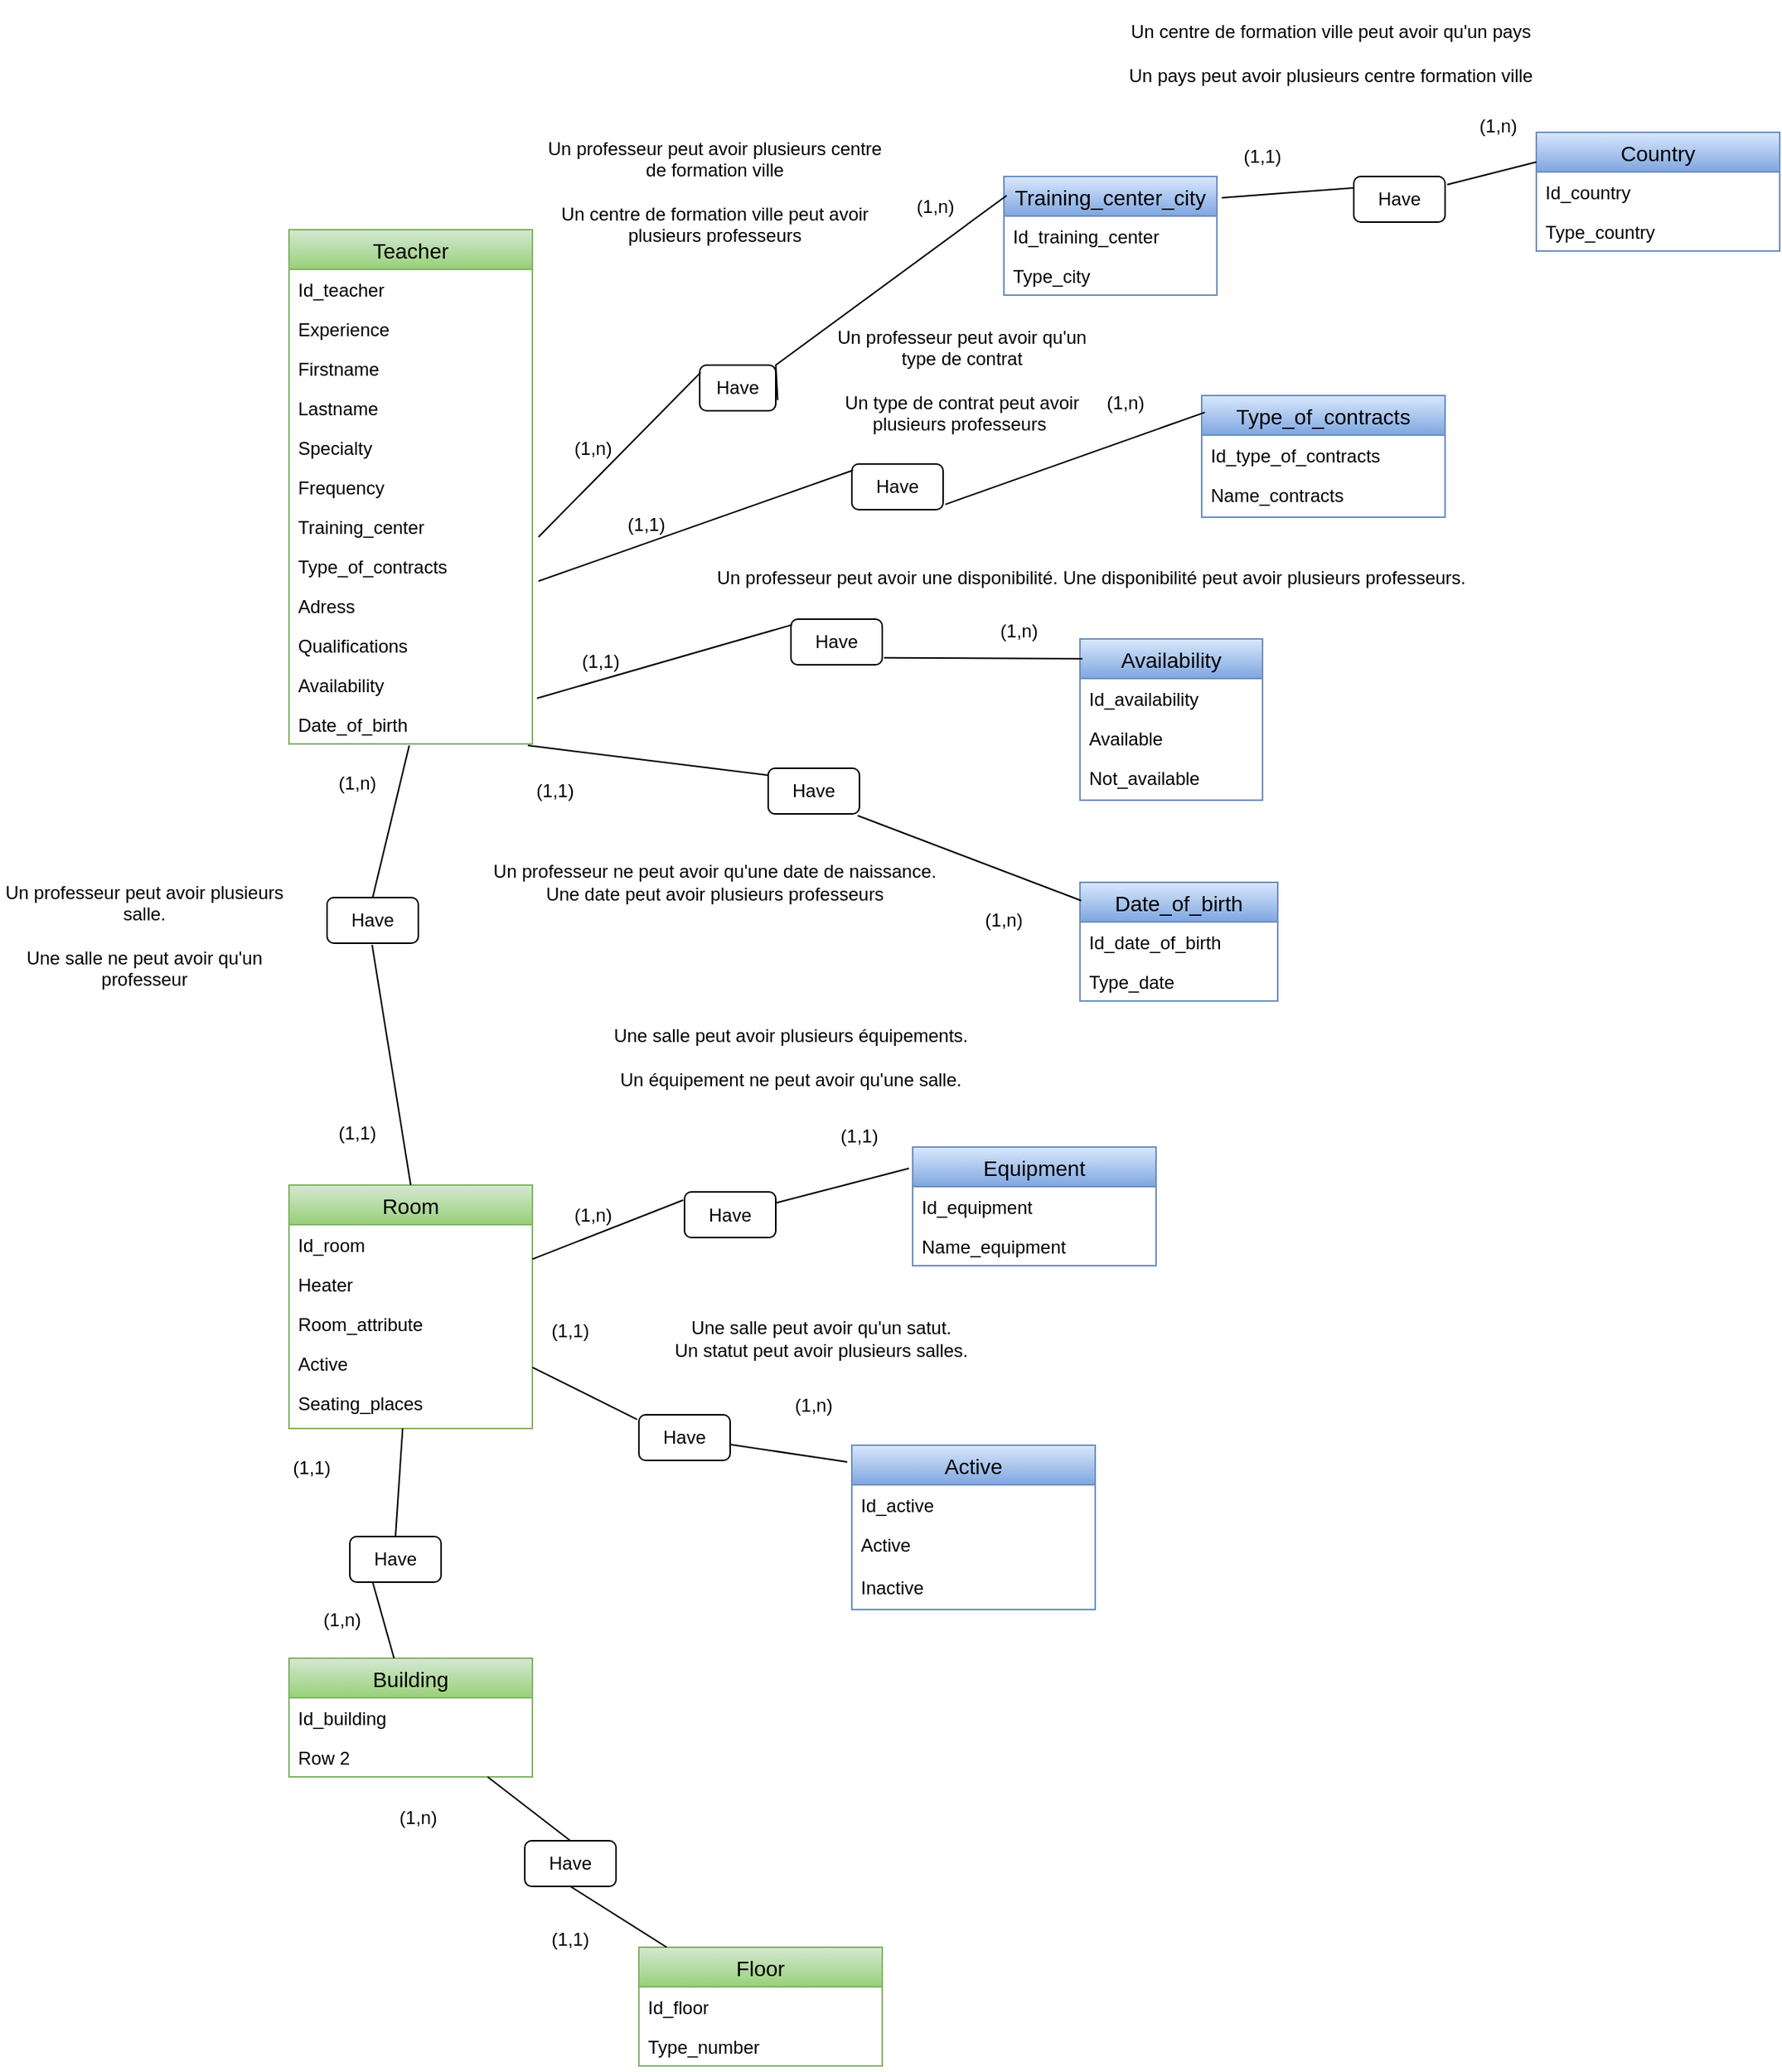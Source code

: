 <mxfile version="12.5.1" type="github">
  <diagram id="C5RBs43oDa-KdzZeNtuy" name="Page-1">
    <mxGraphModel dx="2249" dy="1963" grid="1" gridSize="10" guides="1" tooltips="1" connect="1" arrows="1" fold="1" page="1" pageScale="1" pageWidth="827" pageHeight="1169" math="0" shadow="0">
      <root>
        <mxCell id="WIyWlLk6GJQsqaUBKTNV-0"/>
        <mxCell id="WIyWlLk6GJQsqaUBKTNV-1" parent="WIyWlLk6GJQsqaUBKTNV-0"/>
        <mxCell id="NjxsecSV0ff3mmEBP5zi-165" value="Equipment" style="swimlane;fontStyle=0;childLayout=stackLayout;horizontal=1;startSize=26;fillColor=#dae8fc;horizontalStack=0;resizeParent=1;resizeParentMax=0;resizeLast=0;collapsible=1;marginBottom=0;swimlaneFillColor=#ffffff;align=center;fontSize=14;strokeColor=#6c8ebf;gradientColor=#7ea6e0;" parent="WIyWlLk6GJQsqaUBKTNV-1" vertex="1">
          <mxGeometry x="210" y="574" width="160" height="78" as="geometry"/>
        </mxCell>
        <mxCell id="NjxsecSV0ff3mmEBP5zi-166" value="Id_equipment" style="text;strokeColor=none;fillColor=none;spacingLeft=4;spacingRight=4;overflow=hidden;rotatable=0;points=[[0,0.5],[1,0.5]];portConstraint=eastwest;fontSize=12;" parent="NjxsecSV0ff3mmEBP5zi-165" vertex="1">
          <mxGeometry y="26" width="160" height="26" as="geometry"/>
        </mxCell>
        <mxCell id="NjxsecSV0ff3mmEBP5zi-167" value="Name_equipment" style="text;strokeColor=none;fillColor=none;spacingLeft=4;spacingRight=4;overflow=hidden;rotatable=0;points=[[0,0.5],[1,0.5]];portConstraint=eastwest;fontSize=12;" parent="NjxsecSV0ff3mmEBP5zi-165" vertex="1">
          <mxGeometry y="52" width="160" height="26" as="geometry"/>
        </mxCell>
        <mxCell id="NjxsecSV0ff3mmEBP5zi-254" value="Type_of_contracts" style="swimlane;fontStyle=0;childLayout=stackLayout;horizontal=1;startSize=26;fillColor=#dae8fc;horizontalStack=0;resizeParent=1;resizeParentMax=0;resizeLast=0;collapsible=1;marginBottom=0;swimlaneFillColor=#ffffff;align=center;fontSize=14;strokeColor=#6c8ebf;gradientColor=#7ea6e0;" parent="WIyWlLk6GJQsqaUBKTNV-1" vertex="1">
          <mxGeometry x="400" y="80" width="160" height="80" as="geometry"/>
        </mxCell>
        <mxCell id="NjxsecSV0ff3mmEBP5zi-255" value="Id_type_of_contracts" style="text;strokeColor=none;fillColor=none;spacingLeft=4;spacingRight=4;overflow=hidden;rotatable=0;points=[[0,0.5],[1,0.5]];portConstraint=eastwest;fontSize=12;" parent="NjxsecSV0ff3mmEBP5zi-254" vertex="1">
          <mxGeometry y="26" width="160" height="26" as="geometry"/>
        </mxCell>
        <mxCell id="NjxsecSV0ff3mmEBP5zi-256" value="Name_contracts" style="text;strokeColor=none;fillColor=none;spacingLeft=4;spacingRight=4;overflow=hidden;rotatable=0;points=[[0,0.5],[1,0.5]];portConstraint=eastwest;fontSize=12;" parent="NjxsecSV0ff3mmEBP5zi-254" vertex="1">
          <mxGeometry y="52" width="160" height="28" as="geometry"/>
        </mxCell>
        <mxCell id="NjxsecSV0ff3mmEBP5zi-258" value="Teacher" style="swimlane;fontStyle=0;childLayout=stackLayout;horizontal=1;startSize=26;fillColor=#d5e8d4;horizontalStack=0;resizeParent=1;resizeParentMax=0;resizeLast=0;collapsible=1;marginBottom=0;swimlaneFillColor=#ffffff;align=center;fontSize=14;gradientColor=#97d077;strokeColor=#82b366;" parent="WIyWlLk6GJQsqaUBKTNV-1" vertex="1">
          <mxGeometry x="-200" y="-29" width="160" height="338" as="geometry"/>
        </mxCell>
        <mxCell id="NjxsecSV0ff3mmEBP5zi-259" value="Id_teacher" style="text;strokeColor=none;fillColor=none;spacingLeft=4;spacingRight=4;overflow=hidden;rotatable=0;points=[[0,0.5],[1,0.5]];portConstraint=eastwest;fontSize=12;" parent="NjxsecSV0ff3mmEBP5zi-258" vertex="1">
          <mxGeometry y="26" width="160" height="26" as="geometry"/>
        </mxCell>
        <mxCell id="NjxsecSV0ff3mmEBP5zi-260" value="Experience" style="text;strokeColor=none;fillColor=none;spacingLeft=4;spacingRight=4;overflow=hidden;rotatable=0;points=[[0,0.5],[1,0.5]];portConstraint=eastwest;fontSize=12;" parent="NjxsecSV0ff3mmEBP5zi-258" vertex="1">
          <mxGeometry y="52" width="160" height="26" as="geometry"/>
        </mxCell>
        <mxCell id="NjxsecSV0ff3mmEBP5zi-261" value="Firstname" style="text;strokeColor=none;fillColor=none;spacingLeft=4;spacingRight=4;overflow=hidden;rotatable=0;points=[[0,0.5],[1,0.5]];portConstraint=eastwest;fontSize=12;" parent="NjxsecSV0ff3mmEBP5zi-258" vertex="1">
          <mxGeometry y="78" width="160" height="26" as="geometry"/>
        </mxCell>
        <mxCell id="NjxsecSV0ff3mmEBP5zi-262" value="Lastname" style="text;strokeColor=none;fillColor=none;spacingLeft=4;spacingRight=4;overflow=hidden;rotatable=0;points=[[0,0.5],[1,0.5]];portConstraint=eastwest;fontSize=12;" parent="NjxsecSV0ff3mmEBP5zi-258" vertex="1">
          <mxGeometry y="104" width="160" height="26" as="geometry"/>
        </mxCell>
        <mxCell id="NjxsecSV0ff3mmEBP5zi-263" value="Specialty" style="text;strokeColor=none;fillColor=none;spacingLeft=4;spacingRight=4;overflow=hidden;rotatable=0;points=[[0,0.5],[1,0.5]];portConstraint=eastwest;fontSize=12;" parent="NjxsecSV0ff3mmEBP5zi-258" vertex="1">
          <mxGeometry y="130" width="160" height="26" as="geometry"/>
        </mxCell>
        <mxCell id="NjxsecSV0ff3mmEBP5zi-264" value="Frequency" style="text;strokeColor=none;fillColor=none;spacingLeft=4;spacingRight=4;overflow=hidden;rotatable=0;points=[[0,0.5],[1,0.5]];portConstraint=eastwest;fontSize=12;" parent="NjxsecSV0ff3mmEBP5zi-258" vertex="1">
          <mxGeometry y="156" width="160" height="26" as="geometry"/>
        </mxCell>
        <mxCell id="NjxsecSV0ff3mmEBP5zi-269" value="Training_center" style="text;strokeColor=none;fillColor=none;spacingLeft=4;spacingRight=4;overflow=hidden;rotatable=0;points=[[0,0.5],[1,0.5]];portConstraint=eastwest;fontSize=12;" parent="NjxsecSV0ff3mmEBP5zi-258" vertex="1">
          <mxGeometry y="182" width="160" height="26" as="geometry"/>
        </mxCell>
        <mxCell id="NjxsecSV0ff3mmEBP5zi-265" value="Type_of_contracts" style="text;strokeColor=none;fillColor=none;spacingLeft=4;spacingRight=4;overflow=hidden;rotatable=0;points=[[0,0.5],[1,0.5]];portConstraint=eastwest;fontSize=12;" parent="NjxsecSV0ff3mmEBP5zi-258" vertex="1">
          <mxGeometry y="208" width="160" height="26" as="geometry"/>
        </mxCell>
        <mxCell id="NjxsecSV0ff3mmEBP5zi-270" value="Adress" style="text;strokeColor=none;fillColor=none;spacingLeft=4;spacingRight=4;overflow=hidden;rotatable=0;points=[[0,0.5],[1,0.5]];portConstraint=eastwest;fontSize=12;" parent="NjxsecSV0ff3mmEBP5zi-258" vertex="1">
          <mxGeometry y="234" width="160" height="26" as="geometry"/>
        </mxCell>
        <mxCell id="NjxsecSV0ff3mmEBP5zi-282" value="Qualifications" style="text;strokeColor=none;fillColor=none;spacingLeft=4;spacingRight=4;overflow=hidden;rotatable=0;points=[[0,0.5],[1,0.5]];portConstraint=eastwest;fontSize=12;" parent="NjxsecSV0ff3mmEBP5zi-258" vertex="1">
          <mxGeometry y="260" width="160" height="26" as="geometry"/>
        </mxCell>
        <mxCell id="NjxsecSV0ff3mmEBP5zi-266" value="Availability" style="text;strokeColor=none;fillColor=none;spacingLeft=4;spacingRight=4;overflow=hidden;rotatable=0;points=[[0,0.5],[1,0.5]];portConstraint=eastwest;fontSize=12;" parent="NjxsecSV0ff3mmEBP5zi-258" vertex="1">
          <mxGeometry y="286" width="160" height="26" as="geometry"/>
        </mxCell>
        <mxCell id="NjxsecSV0ff3mmEBP5zi-268" value="Date_of_birth" style="text;strokeColor=none;fillColor=none;spacingLeft=4;spacingRight=4;overflow=hidden;rotatable=0;points=[[0,0.5],[1,0.5]];portConstraint=eastwest;fontSize=12;" parent="NjxsecSV0ff3mmEBP5zi-258" vertex="1">
          <mxGeometry y="312" width="160" height="26" as="geometry"/>
        </mxCell>
        <mxCell id="NjxsecSV0ff3mmEBP5zi-272" value="Room" style="swimlane;fontStyle=0;childLayout=stackLayout;horizontal=1;startSize=26;fillColor=#d5e8d4;horizontalStack=0;resizeParent=1;resizeParentMax=0;resizeLast=0;collapsible=1;marginBottom=0;swimlaneFillColor=#ffffff;align=center;fontSize=14;gradientColor=#97d077;strokeColor=#82b366;" parent="WIyWlLk6GJQsqaUBKTNV-1" vertex="1">
          <mxGeometry x="-200" y="599" width="160" height="160" as="geometry"/>
        </mxCell>
        <mxCell id="NjxsecSV0ff3mmEBP5zi-273" value="Id_room" style="text;strokeColor=none;fillColor=none;spacingLeft=4;spacingRight=4;overflow=hidden;rotatable=0;points=[[0,0.5],[1,0.5]];portConstraint=eastwest;fontSize=12;" parent="NjxsecSV0ff3mmEBP5zi-272" vertex="1">
          <mxGeometry y="26" width="160" height="26" as="geometry"/>
        </mxCell>
        <mxCell id="NjxsecSV0ff3mmEBP5zi-274" value="Heater" style="text;strokeColor=none;fillColor=none;spacingLeft=4;spacingRight=4;overflow=hidden;rotatable=0;points=[[0,0.5],[1,0.5]];portConstraint=eastwest;fontSize=12;" parent="NjxsecSV0ff3mmEBP5zi-272" vertex="1">
          <mxGeometry y="52" width="160" height="26" as="geometry"/>
        </mxCell>
        <mxCell id="NjxsecSV0ff3mmEBP5zi-275" value="Room_attribute" style="text;strokeColor=none;fillColor=none;spacingLeft=4;spacingRight=4;overflow=hidden;rotatable=0;points=[[0,0.5],[1,0.5]];portConstraint=eastwest;fontSize=12;" parent="NjxsecSV0ff3mmEBP5zi-272" vertex="1">
          <mxGeometry y="78" width="160" height="26" as="geometry"/>
        </mxCell>
        <mxCell id="NjxsecSV0ff3mmEBP5zi-276" value="Active" style="text;strokeColor=none;fillColor=none;spacingLeft=4;spacingRight=4;overflow=hidden;rotatable=0;points=[[0,0.5],[1,0.5]];portConstraint=eastwest;fontSize=12;" parent="NjxsecSV0ff3mmEBP5zi-272" vertex="1">
          <mxGeometry y="104" width="160" height="26" as="geometry"/>
        </mxCell>
        <mxCell id="NjxsecSV0ff3mmEBP5zi-277" value="Seating_places" style="text;strokeColor=none;fillColor=none;spacingLeft=4;spacingRight=4;overflow=hidden;rotatable=0;points=[[0,0.5],[1,0.5]];portConstraint=eastwest;fontSize=12;" parent="NjxsecSV0ff3mmEBP5zi-272" vertex="1">
          <mxGeometry y="130" width="160" height="30" as="geometry"/>
        </mxCell>
        <mxCell id="NjxsecSV0ff3mmEBP5zi-284" value="Availability" style="swimlane;fontStyle=0;childLayout=stackLayout;horizontal=1;startSize=26;fillColor=#dae8fc;horizontalStack=0;resizeParent=1;resizeParentMax=0;resizeLast=0;collapsible=1;marginBottom=0;swimlaneFillColor=#ffffff;align=center;fontSize=14;strokeColor=#6c8ebf;gradientColor=#7ea6e0;" parent="WIyWlLk6GJQsqaUBKTNV-1" vertex="1">
          <mxGeometry x="320" y="240" width="120" height="106" as="geometry"/>
        </mxCell>
        <mxCell id="NjxsecSV0ff3mmEBP5zi-285" value="Id_availability" style="text;strokeColor=none;fillColor=none;spacingLeft=4;spacingRight=4;overflow=hidden;rotatable=0;points=[[0,0.5],[1,0.5]];portConstraint=eastwest;fontSize=12;" parent="NjxsecSV0ff3mmEBP5zi-284" vertex="1">
          <mxGeometry y="26" width="120" height="26" as="geometry"/>
        </mxCell>
        <mxCell id="NjxsecSV0ff3mmEBP5zi-288" value="Available&#xa;" style="text;strokeColor=none;fillColor=none;spacingLeft=4;spacingRight=4;overflow=hidden;rotatable=0;points=[[0,0.5],[1,0.5]];portConstraint=eastwest;fontSize=12;" parent="NjxsecSV0ff3mmEBP5zi-284" vertex="1">
          <mxGeometry y="52" width="120" height="26" as="geometry"/>
        </mxCell>
        <mxCell id="NjxsecSV0ff3mmEBP5zi-286" value="Not_available" style="text;strokeColor=none;fillColor=none;spacingLeft=4;spacingRight=4;overflow=hidden;rotatable=0;points=[[0,0.5],[1,0.5]];portConstraint=eastwest;fontSize=12;" parent="NjxsecSV0ff3mmEBP5zi-284" vertex="1">
          <mxGeometry y="78" width="120" height="28" as="geometry"/>
        </mxCell>
        <mxCell id="NjxsecSV0ff3mmEBP5zi-289" value="Training_center_city" style="swimlane;fontStyle=0;childLayout=stackLayout;horizontal=1;startSize=26;fillColor=#dae8fc;horizontalStack=0;resizeParent=1;resizeParentMax=0;resizeLast=0;collapsible=1;marginBottom=0;swimlaneFillColor=#ffffff;align=center;fontSize=14;strokeColor=#6c8ebf;gradientColor=#7ea6e0;" parent="WIyWlLk6GJQsqaUBKTNV-1" vertex="1">
          <mxGeometry x="270" y="-64" width="140" height="78" as="geometry">
            <mxRectangle x="270" y="-64" width="160" height="26" as="alternateBounds"/>
          </mxGeometry>
        </mxCell>
        <mxCell id="NjxsecSV0ff3mmEBP5zi-290" value="Id_training_center" style="text;strokeColor=none;fillColor=none;spacingLeft=4;spacingRight=4;overflow=hidden;rotatable=0;points=[[0,0.5],[1,0.5]];portConstraint=eastwest;fontSize=12;" parent="NjxsecSV0ff3mmEBP5zi-289" vertex="1">
          <mxGeometry y="26" width="140" height="26" as="geometry"/>
        </mxCell>
        <mxCell id="NjxsecSV0ff3mmEBP5zi-291" value="Type_city" style="text;strokeColor=none;fillColor=none;spacingLeft=4;spacingRight=4;overflow=hidden;rotatable=0;points=[[0,0.5],[1,0.5]];portConstraint=eastwest;fontSize=12;" parent="NjxsecSV0ff3mmEBP5zi-289" vertex="1">
          <mxGeometry y="52" width="140" height="26" as="geometry"/>
        </mxCell>
        <mxCell id="NjxsecSV0ff3mmEBP5zi-295" value="Active" style="swimlane;fontStyle=0;childLayout=stackLayout;horizontal=1;startSize=26;fillColor=#dae8fc;horizontalStack=0;resizeParent=1;resizeParentMax=0;resizeLast=0;collapsible=1;marginBottom=0;swimlaneFillColor=#ffffff;align=center;fontSize=14;strokeColor=#6c8ebf;gradientColor=#7ea6e0;" parent="WIyWlLk6GJQsqaUBKTNV-1" vertex="1">
          <mxGeometry x="170" y="770" width="160" height="108" as="geometry"/>
        </mxCell>
        <mxCell id="NjxsecSV0ff3mmEBP5zi-296" value="Id_active" style="text;strokeColor=none;fillColor=none;spacingLeft=4;spacingRight=4;overflow=hidden;rotatable=0;points=[[0,0.5],[1,0.5]];portConstraint=eastwest;fontSize=12;" parent="NjxsecSV0ff3mmEBP5zi-295" vertex="1">
          <mxGeometry y="26" width="160" height="26" as="geometry"/>
        </mxCell>
        <mxCell id="NjxsecSV0ff3mmEBP5zi-297" value="Active" style="text;strokeColor=none;fillColor=none;spacingLeft=4;spacingRight=4;overflow=hidden;rotatable=0;points=[[0,0.5],[1,0.5]];portConstraint=eastwest;fontSize=12;" parent="NjxsecSV0ff3mmEBP5zi-295" vertex="1">
          <mxGeometry y="52" width="160" height="28" as="geometry"/>
        </mxCell>
        <mxCell id="NjxsecSV0ff3mmEBP5zi-298" value="Inactive" style="text;strokeColor=none;fillColor=none;spacingLeft=4;spacingRight=4;overflow=hidden;rotatable=0;points=[[0,0.5],[1,0.5]];portConstraint=eastwest;fontSize=12;" parent="NjxsecSV0ff3mmEBP5zi-295" vertex="1">
          <mxGeometry y="80" width="160" height="28" as="geometry"/>
        </mxCell>
        <mxCell id="10PK2JrnLogm4bqKFSLu-0" value="Country" style="swimlane;fontStyle=0;childLayout=stackLayout;horizontal=1;startSize=26;fillColor=#dae8fc;horizontalStack=0;resizeParent=1;resizeParentMax=0;resizeLast=0;collapsible=1;marginBottom=0;swimlaneFillColor=#ffffff;align=center;fontSize=14;strokeColor=#6c8ebf;gradientColor=#7ea6e0;" vertex="1" parent="WIyWlLk6GJQsqaUBKTNV-1">
          <mxGeometry x="620" y="-93" width="160" height="78" as="geometry"/>
        </mxCell>
        <mxCell id="10PK2JrnLogm4bqKFSLu-1" value="Id_country" style="text;strokeColor=none;fillColor=none;spacingLeft=4;spacingRight=4;overflow=hidden;rotatable=0;points=[[0,0.5],[1,0.5]];portConstraint=eastwest;fontSize=12;" vertex="1" parent="10PK2JrnLogm4bqKFSLu-0">
          <mxGeometry y="26" width="160" height="26" as="geometry"/>
        </mxCell>
        <mxCell id="10PK2JrnLogm4bqKFSLu-5" value="Type_country" style="text;strokeColor=none;fillColor=none;spacingLeft=4;spacingRight=4;overflow=hidden;rotatable=0;points=[[0,0.5],[1,0.5]];portConstraint=eastwest;fontSize=12;" vertex="1" parent="10PK2JrnLogm4bqKFSLu-0">
          <mxGeometry y="52" width="160" height="26" as="geometry"/>
        </mxCell>
        <mxCell id="10PK2JrnLogm4bqKFSLu-10" value="Date_of_birth" style="swimlane;fontStyle=0;childLayout=stackLayout;horizontal=1;startSize=26;fillColor=#dae8fc;horizontalStack=0;resizeParent=1;resizeParentMax=0;resizeLast=0;collapsible=1;marginBottom=0;swimlaneFillColor=#ffffff;align=center;fontSize=14;gradientColor=#7ea6e0;strokeColor=#6c8ebf;" vertex="1" parent="WIyWlLk6GJQsqaUBKTNV-1">
          <mxGeometry x="320" y="400" width="130" height="78" as="geometry"/>
        </mxCell>
        <mxCell id="10PK2JrnLogm4bqKFSLu-11" value="Id_date_of_birth" style="text;strokeColor=none;fillColor=none;spacingLeft=4;spacingRight=4;overflow=hidden;rotatable=0;points=[[0,0.5],[1,0.5]];portConstraint=eastwest;fontSize=12;" vertex="1" parent="10PK2JrnLogm4bqKFSLu-10">
          <mxGeometry y="26" width="130" height="26" as="geometry"/>
        </mxCell>
        <mxCell id="10PK2JrnLogm4bqKFSLu-12" value="Type_date" style="text;strokeColor=none;fillColor=none;spacingLeft=4;spacingRight=4;overflow=hidden;rotatable=0;points=[[0,0.5],[1,0.5]];portConstraint=eastwest;fontSize=12;" vertex="1" parent="10PK2JrnLogm4bqKFSLu-10">
          <mxGeometry y="52" width="130" height="26" as="geometry"/>
        </mxCell>
        <mxCell id="10PK2JrnLogm4bqKFSLu-14" value="" style="endArrow=none;html=1;rounded=0;exitX=0.981;exitY=1.038;exitDx=0;exitDy=0;exitPerimeter=0;entryX=0.006;entryY=0.154;entryDx=0;entryDy=0;entryPerimeter=0;" edge="1" parent="WIyWlLk6GJQsqaUBKTNV-1" source="10PK2JrnLogm4bqKFSLu-71" target="10PK2JrnLogm4bqKFSLu-10">
          <mxGeometry relative="1" as="geometry">
            <mxPoint x="100" y="530" as="sourcePoint"/>
            <mxPoint x="260" y="530" as="targetPoint"/>
          </mxGeometry>
        </mxCell>
        <mxCell id="10PK2JrnLogm4bqKFSLu-15" value="" style="endArrow=none;html=1;rounded=0;entryX=0.013;entryY=0.123;entryDx=0;entryDy=0;entryPerimeter=0;exitX=1.019;exitY=0.846;exitDx=0;exitDy=0;exitPerimeter=0;" edge="1" parent="WIyWlLk6GJQsqaUBKTNV-1" source="10PK2JrnLogm4bqKFSLu-72" target="NjxsecSV0ff3mmEBP5zi-284">
          <mxGeometry relative="1" as="geometry">
            <mxPoint x="90" y="450" as="sourcePoint"/>
            <mxPoint x="250" y="450" as="targetPoint"/>
          </mxGeometry>
        </mxCell>
        <mxCell id="10PK2JrnLogm4bqKFSLu-16" value="" style="endArrow=none;html=1;rounded=0;entryX=0.013;entryY=0.138;entryDx=0;entryDy=0;entryPerimeter=0;exitX=1.025;exitY=0.885;exitDx=0;exitDy=0;exitPerimeter=0;" edge="1" parent="WIyWlLk6GJQsqaUBKTNV-1" source="10PK2JrnLogm4bqKFSLu-73" target="NjxsecSV0ff3mmEBP5zi-254">
          <mxGeometry relative="1" as="geometry">
            <mxPoint x="230" y="261" as="sourcePoint"/>
            <mxPoint x="630" y="410" as="targetPoint"/>
          </mxGeometry>
        </mxCell>
        <mxCell id="10PK2JrnLogm4bqKFSLu-17" value="" style="endArrow=none;html=1;rounded=0;entryX=0.013;entryY=0.16;entryDx=0;entryDy=0;entryPerimeter=0;exitX=1.025;exitY=0.769;exitDx=0;exitDy=0;exitPerimeter=0;" edge="1" parent="WIyWlLk6GJQsqaUBKTNV-1" source="10PK2JrnLogm4bqKFSLu-74" target="NjxsecSV0ff3mmEBP5zi-289">
          <mxGeometry relative="1" as="geometry">
            <mxPoint x="210" y="230" as="sourcePoint"/>
            <mxPoint x="240" y="460" as="targetPoint"/>
            <Array as="points">
              <mxPoint x="120" y="60"/>
            </Array>
          </mxGeometry>
        </mxCell>
        <mxCell id="10PK2JrnLogm4bqKFSLu-18" value="" style="endArrow=none;html=1;rounded=0;entryX=-0.015;entryY=0.179;entryDx=0;entryDy=0;entryPerimeter=0;" edge="1" parent="WIyWlLk6GJQsqaUBKTNV-1" source="10PK2JrnLogm4bqKFSLu-69" target="NjxsecSV0ff3mmEBP5zi-165">
          <mxGeometry relative="1" as="geometry">
            <mxPoint x="90" y="650" as="sourcePoint"/>
            <mxPoint x="250" y="650" as="targetPoint"/>
          </mxGeometry>
        </mxCell>
        <mxCell id="10PK2JrnLogm4bqKFSLu-19" value="" style="endArrow=none;html=1;rounded=0;entryX=-0.019;entryY=0.102;entryDx=0;entryDy=0;entryPerimeter=0;" edge="1" parent="WIyWlLk6GJQsqaUBKTNV-1" source="10PK2JrnLogm4bqKFSLu-70" target="NjxsecSV0ff3mmEBP5zi-295">
          <mxGeometry relative="1" as="geometry">
            <mxPoint x="10" y="760" as="sourcePoint"/>
            <mxPoint x="360" y="890" as="targetPoint"/>
            <Array as="points"/>
          </mxGeometry>
        </mxCell>
        <mxCell id="10PK2JrnLogm4bqKFSLu-21" value="(1,n)" style="text;html=1;strokeColor=none;fillColor=none;align=center;verticalAlign=middle;whiteSpace=wrap;rounded=0;" vertex="1" parent="WIyWlLk6GJQsqaUBKTNV-1">
          <mxGeometry x="-20" y="100" width="40" height="30" as="geometry"/>
        </mxCell>
        <mxCell id="10PK2JrnLogm4bqKFSLu-23" value="(1,n)" style="text;html=1;strokeColor=none;fillColor=none;align=center;verticalAlign=middle;whiteSpace=wrap;rounded=0;" vertex="1" parent="WIyWlLk6GJQsqaUBKTNV-1">
          <mxGeometry x="200" y="-60" width="50" height="31" as="geometry"/>
        </mxCell>
        <mxCell id="10PK2JrnLogm4bqKFSLu-35" value="(1,1)" style="text;html=1;strokeColor=none;fillColor=none;align=center;verticalAlign=middle;whiteSpace=wrap;rounded=0;" vertex="1" parent="WIyWlLk6GJQsqaUBKTNV-1">
          <mxGeometry x="10" y="150" width="50" height="30" as="geometry"/>
        </mxCell>
        <mxCell id="10PK2JrnLogm4bqKFSLu-36" value="(1,n)" style="text;html=1;strokeColor=none;fillColor=none;align=center;verticalAlign=middle;whiteSpace=wrap;rounded=0;" vertex="1" parent="WIyWlLk6GJQsqaUBKTNV-1">
          <mxGeometry x="330" y="70" width="40" height="30" as="geometry"/>
        </mxCell>
        <mxCell id="10PK2JrnLogm4bqKFSLu-37" value="" style="endArrow=none;html=1;rounded=0;exitX=1.023;exitY=0.179;exitDx=0;exitDy=0;exitPerimeter=0;entryX=0;entryY=0.25;entryDx=0;entryDy=0;" edge="1" parent="WIyWlLk6GJQsqaUBKTNV-1" source="10PK2JrnLogm4bqKFSLu-75" target="10PK2JrnLogm4bqKFSLu-0">
          <mxGeometry relative="1" as="geometry">
            <mxPoint x="390" y="-90" as="sourcePoint"/>
            <mxPoint x="440" y="-110" as="targetPoint"/>
          </mxGeometry>
        </mxCell>
        <mxCell id="10PK2JrnLogm4bqKFSLu-41" value="(1,1)" style="text;html=1;strokeColor=none;fillColor=none;align=center;verticalAlign=middle;whiteSpace=wrap;rounded=0;" vertex="1" parent="WIyWlLk6GJQsqaUBKTNV-1">
          <mxGeometry x="-40" y="680" width="50" height="30" as="geometry"/>
        </mxCell>
        <mxCell id="10PK2JrnLogm4bqKFSLu-42" value="(1,n)" style="text;html=1;strokeColor=none;fillColor=none;align=center;verticalAlign=middle;whiteSpace=wrap;rounded=0;" vertex="1" parent="WIyWlLk6GJQsqaUBKTNV-1">
          <mxGeometry x="120" y="729" width="50" height="30" as="geometry"/>
        </mxCell>
        <mxCell id="10PK2JrnLogm4bqKFSLu-43" value="(1,n)" style="text;html=1;strokeColor=none;fillColor=none;align=center;verticalAlign=middle;whiteSpace=wrap;rounded=0;" vertex="1" parent="WIyWlLk6GJQsqaUBKTNV-1">
          <mxGeometry x="-30" y="599" width="60" height="39" as="geometry"/>
        </mxCell>
        <mxCell id="10PK2JrnLogm4bqKFSLu-44" value="(1,1)" style="text;html=1;strokeColor=none;fillColor=none;align=center;verticalAlign=middle;whiteSpace=wrap;rounded=0;" vertex="1" parent="WIyWlLk6GJQsqaUBKTNV-1">
          <mxGeometry x="150" y="550" width="50" height="34" as="geometry"/>
        </mxCell>
        <mxCell id="10PK2JrnLogm4bqKFSLu-45" value="(1,1)" style="text;html=1;strokeColor=none;fillColor=none;align=center;verticalAlign=middle;whiteSpace=wrap;rounded=0;" vertex="1" parent="WIyWlLk6GJQsqaUBKTNV-1">
          <mxGeometry x="-50" y="320" width="50" height="40" as="geometry"/>
        </mxCell>
        <mxCell id="10PK2JrnLogm4bqKFSLu-46" value="(1,n)" style="text;html=1;strokeColor=none;fillColor=none;align=center;verticalAlign=middle;whiteSpace=wrap;rounded=0;" vertex="1" parent="WIyWlLk6GJQsqaUBKTNV-1">
          <mxGeometry x="240" y="410" width="60" height="30" as="geometry"/>
        </mxCell>
        <mxCell id="10PK2JrnLogm4bqKFSLu-47" value="(1,1)" style="text;html=1;strokeColor=none;fillColor=none;align=center;verticalAlign=middle;whiteSpace=wrap;rounded=0;" vertex="1" parent="WIyWlLk6GJQsqaUBKTNV-1">
          <mxGeometry x="-20" y="240" width="50" height="30" as="geometry"/>
        </mxCell>
        <mxCell id="10PK2JrnLogm4bqKFSLu-48" value="(1,n)" style="text;html=1;strokeColor=none;fillColor=none;align=center;verticalAlign=middle;whiteSpace=wrap;rounded=0;" vertex="1" parent="WIyWlLk6GJQsqaUBKTNV-1">
          <mxGeometry x="250" y="220" width="60" height="30" as="geometry"/>
        </mxCell>
        <mxCell id="10PK2JrnLogm4bqKFSLu-49" value="(1,1)" style="text;html=1;strokeColor=none;fillColor=none;align=center;verticalAlign=middle;whiteSpace=wrap;rounded=0;" vertex="1" parent="WIyWlLk6GJQsqaUBKTNV-1">
          <mxGeometry x="420" y="-90" width="40" height="26" as="geometry"/>
        </mxCell>
        <mxCell id="10PK2JrnLogm4bqKFSLu-50" value="(1,n)" style="text;html=1;strokeColor=none;fillColor=none;align=center;verticalAlign=middle;whiteSpace=wrap;rounded=0;" vertex="1" parent="WIyWlLk6GJQsqaUBKTNV-1">
          <mxGeometry x="570" y="-110" width="50" height="26" as="geometry"/>
        </mxCell>
        <mxCell id="10PK2JrnLogm4bqKFSLu-51" value="" style="endArrow=none;html=1;rounded=0;exitX=0.494;exitY=1.038;exitDx=0;exitDy=0;exitPerimeter=0;entryX=0.5;entryY=0;entryDx=0;entryDy=0;" edge="1" parent="WIyWlLk6GJQsqaUBKTNV-1" source="10PK2JrnLogm4bqKFSLu-76" target="NjxsecSV0ff3mmEBP5zi-272">
          <mxGeometry relative="1" as="geometry">
            <mxPoint x="-190" y="419.5" as="sourcePoint"/>
            <mxPoint x="-30" y="419.5" as="targetPoint"/>
          </mxGeometry>
        </mxCell>
        <mxCell id="10PK2JrnLogm4bqKFSLu-53" value="(1,n)" style="text;html=1;strokeColor=none;fillColor=none;align=center;verticalAlign=middle;whiteSpace=wrap;rounded=0;" vertex="1" parent="WIyWlLk6GJQsqaUBKTNV-1">
          <mxGeometry x="-180" y="320" width="50" height="30" as="geometry"/>
        </mxCell>
        <mxCell id="10PK2JrnLogm4bqKFSLu-54" value="(1,1)" style="text;html=1;strokeColor=none;fillColor=none;align=center;verticalAlign=middle;whiteSpace=wrap;rounded=0;" vertex="1" parent="WIyWlLk6GJQsqaUBKTNV-1">
          <mxGeometry x="-180" y="550" width="50" height="30" as="geometry"/>
        </mxCell>
        <mxCell id="10PK2JrnLogm4bqKFSLu-55" value="Floor" style="swimlane;fontStyle=0;childLayout=stackLayout;horizontal=1;startSize=26;fillColor=#d5e8d4;horizontalStack=0;resizeParent=1;resizeParentMax=0;resizeLast=0;collapsible=1;marginBottom=0;swimlaneFillColor=#ffffff;align=center;fontSize=14;gradientColor=#97d077;strokeColor=#82b366;" vertex="1" parent="WIyWlLk6GJQsqaUBKTNV-1">
          <mxGeometry x="30" y="1100" width="160" height="78" as="geometry"/>
        </mxCell>
        <mxCell id="10PK2JrnLogm4bqKFSLu-56" value="Id_floor" style="text;strokeColor=none;fillColor=none;spacingLeft=4;spacingRight=4;overflow=hidden;rotatable=0;points=[[0,0.5],[1,0.5]];portConstraint=eastwest;fontSize=12;" vertex="1" parent="10PK2JrnLogm4bqKFSLu-55">
          <mxGeometry y="26" width="160" height="26" as="geometry"/>
        </mxCell>
        <mxCell id="10PK2JrnLogm4bqKFSLu-57" value="Type_number" style="text;strokeColor=none;fillColor=none;spacingLeft=4;spacingRight=4;overflow=hidden;rotatable=0;points=[[0,0.5],[1,0.5]];portConstraint=eastwest;fontSize=12;" vertex="1" parent="10PK2JrnLogm4bqKFSLu-55">
          <mxGeometry y="52" width="160" height="26" as="geometry"/>
        </mxCell>
        <mxCell id="10PK2JrnLogm4bqKFSLu-60" value="(1,1)" style="text;html=1;strokeColor=none;fillColor=none;align=center;verticalAlign=middle;whiteSpace=wrap;rounded=0;" vertex="1" parent="WIyWlLk6GJQsqaUBKTNV-1">
          <mxGeometry x="-210" y="770" width="50" height="30" as="geometry"/>
        </mxCell>
        <mxCell id="10PK2JrnLogm4bqKFSLu-61" value="(1,n)" style="text;html=1;strokeColor=none;fillColor=none;align=center;verticalAlign=middle;whiteSpace=wrap;rounded=0;" vertex="1" parent="WIyWlLk6GJQsqaUBKTNV-1">
          <mxGeometry x="-190" y="870" width="50" height="30" as="geometry"/>
        </mxCell>
        <mxCell id="10PK2JrnLogm4bqKFSLu-73" value="Have" style="rounded=1;whiteSpace=wrap;html=1;" vertex="1" parent="WIyWlLk6GJQsqaUBKTNV-1">
          <mxGeometry x="170" y="125" width="60" height="30" as="geometry"/>
        </mxCell>
        <mxCell id="10PK2JrnLogm4bqKFSLu-77" value="" style="endArrow=none;html=1;rounded=0;entryX=0.013;entryY=0.138;entryDx=0;entryDy=0;entryPerimeter=0;exitX=1.025;exitY=0.885;exitDx=0;exitDy=0;exitPerimeter=0;" edge="1" parent="WIyWlLk6GJQsqaUBKTNV-1" source="NjxsecSV0ff3mmEBP5zi-265" target="10PK2JrnLogm4bqKFSLu-73">
          <mxGeometry relative="1" as="geometry">
            <mxPoint x="-36" y="202.01" as="sourcePoint"/>
            <mxPoint x="402.08" y="91.04" as="targetPoint"/>
          </mxGeometry>
        </mxCell>
        <mxCell id="10PK2JrnLogm4bqKFSLu-75" value="Have" style="rounded=1;whiteSpace=wrap;html=1;" vertex="1" parent="WIyWlLk6GJQsqaUBKTNV-1">
          <mxGeometry x="500" y="-64" width="60" height="30" as="geometry"/>
        </mxCell>
        <mxCell id="10PK2JrnLogm4bqKFSLu-78" value="" style="endArrow=none;html=1;rounded=0;exitX=1.023;exitY=0.179;exitDx=0;exitDy=0;exitPerimeter=0;entryX=0;entryY=0.25;entryDx=0;entryDy=0;" edge="1" parent="WIyWlLk6GJQsqaUBKTNV-1" source="NjxsecSV0ff3mmEBP5zi-289" target="10PK2JrnLogm4bqKFSLu-75">
          <mxGeometry relative="1" as="geometry">
            <mxPoint x="413.22" y="-50.038" as="sourcePoint"/>
            <mxPoint x="620" y="-73.5" as="targetPoint"/>
          </mxGeometry>
        </mxCell>
        <mxCell id="10PK2JrnLogm4bqKFSLu-71" value="Have" style="rounded=1;whiteSpace=wrap;html=1;" vertex="1" parent="WIyWlLk6GJQsqaUBKTNV-1">
          <mxGeometry x="115" y="325" width="60" height="30" as="geometry"/>
        </mxCell>
        <mxCell id="10PK2JrnLogm4bqKFSLu-79" value="" style="endArrow=none;html=1;rounded=0;exitX=0.981;exitY=1.038;exitDx=0;exitDy=0;exitPerimeter=0;entryX=0.006;entryY=0.154;entryDx=0;entryDy=0;entryPerimeter=0;" edge="1" parent="WIyWlLk6GJQsqaUBKTNV-1" source="NjxsecSV0ff3mmEBP5zi-268" target="10PK2JrnLogm4bqKFSLu-71">
          <mxGeometry relative="1" as="geometry">
            <mxPoint x="-43.04" y="309.988" as="sourcePoint"/>
            <mxPoint x="320.78" y="412.012" as="targetPoint"/>
          </mxGeometry>
        </mxCell>
        <mxCell id="10PK2JrnLogm4bqKFSLu-74" value="Have" style="rounded=1;whiteSpace=wrap;html=1;" vertex="1" parent="WIyWlLk6GJQsqaUBKTNV-1">
          <mxGeometry x="70" y="60" width="50" height="30" as="geometry"/>
        </mxCell>
        <mxCell id="10PK2JrnLogm4bqKFSLu-80" value="" style="endArrow=none;html=1;rounded=0;entryX=0.013;entryY=0.16;entryDx=0;entryDy=0;entryPerimeter=0;exitX=1.025;exitY=0.769;exitDx=0;exitDy=0;exitPerimeter=0;" edge="1" parent="WIyWlLk6GJQsqaUBKTNV-1" source="NjxsecSV0ff3mmEBP5zi-269" target="10PK2JrnLogm4bqKFSLu-74">
          <mxGeometry relative="1" as="geometry">
            <mxPoint x="-36" y="172.994" as="sourcePoint"/>
            <mxPoint x="271.82" y="-51.52" as="targetPoint"/>
            <Array as="points"/>
          </mxGeometry>
        </mxCell>
        <mxCell id="10PK2JrnLogm4bqKFSLu-72" value="Have" style="rounded=1;whiteSpace=wrap;html=1;" vertex="1" parent="WIyWlLk6GJQsqaUBKTNV-1">
          <mxGeometry x="130" y="227" width="60" height="30" as="geometry"/>
        </mxCell>
        <mxCell id="10PK2JrnLogm4bqKFSLu-81" value="" style="endArrow=none;html=1;rounded=0;entryX=0.013;entryY=0.123;entryDx=0;entryDy=0;entryPerimeter=0;exitX=1.019;exitY=0.846;exitDx=0;exitDy=0;exitPerimeter=0;" edge="1" parent="WIyWlLk6GJQsqaUBKTNV-1" source="NjxsecSV0ff3mmEBP5zi-266" target="10PK2JrnLogm4bqKFSLu-72">
          <mxGeometry relative="1" as="geometry">
            <mxPoint x="-36.96" y="278.996" as="sourcePoint"/>
            <mxPoint x="321.56" y="253.038" as="targetPoint"/>
          </mxGeometry>
        </mxCell>
        <mxCell id="10PK2JrnLogm4bqKFSLu-76" value="Have" style="rounded=1;whiteSpace=wrap;html=1;" vertex="1" parent="WIyWlLk6GJQsqaUBKTNV-1">
          <mxGeometry x="-175" y="410" width="60" height="30" as="geometry"/>
        </mxCell>
        <mxCell id="10PK2JrnLogm4bqKFSLu-82" value="" style="endArrow=none;html=1;rounded=0;exitX=0.494;exitY=1.038;exitDx=0;exitDy=0;exitPerimeter=0;entryX=0.5;entryY=0;entryDx=0;entryDy=0;" edge="1" parent="WIyWlLk6GJQsqaUBKTNV-1" source="NjxsecSV0ff3mmEBP5zi-268" target="10PK2JrnLogm4bqKFSLu-76">
          <mxGeometry relative="1" as="geometry">
            <mxPoint x="-120.96" y="309.988" as="sourcePoint"/>
            <mxPoint x="-120" y="599" as="targetPoint"/>
          </mxGeometry>
        </mxCell>
        <mxCell id="10PK2JrnLogm4bqKFSLu-69" value="Have" style="rounded=1;whiteSpace=wrap;html=1;" vertex="1" parent="WIyWlLk6GJQsqaUBKTNV-1">
          <mxGeometry x="60" y="603.5" width="60" height="30" as="geometry"/>
        </mxCell>
        <mxCell id="10PK2JrnLogm4bqKFSLu-84" value="" style="endArrow=none;html=1;rounded=0;entryX=-0.015;entryY=0.179;entryDx=0;entryDy=0;entryPerimeter=0;" edge="1" parent="WIyWlLk6GJQsqaUBKTNV-1" source="NjxsecSV0ff3mmEBP5zi-272" target="10PK2JrnLogm4bqKFSLu-69">
          <mxGeometry relative="1" as="geometry">
            <mxPoint x="-40" y="656.768" as="sourcePoint"/>
            <mxPoint x="207.6" y="587.962" as="targetPoint"/>
          </mxGeometry>
        </mxCell>
        <mxCell id="10PK2JrnLogm4bqKFSLu-70" value="Have" style="rounded=1;whiteSpace=wrap;html=1;" vertex="1" parent="WIyWlLk6GJQsqaUBKTNV-1">
          <mxGeometry x="30" y="750" width="60" height="30" as="geometry"/>
        </mxCell>
        <mxCell id="10PK2JrnLogm4bqKFSLu-85" value="" style="endArrow=none;html=1;rounded=0;entryX=-0.019;entryY=0.102;entryDx=0;entryDy=0;entryPerimeter=0;" edge="1" parent="WIyWlLk6GJQsqaUBKTNV-1" source="NjxsecSV0ff3mmEBP5zi-272" target="10PK2JrnLogm4bqKFSLu-70">
          <mxGeometry relative="1" as="geometry">
            <mxPoint x="-40" y="707.44" as="sourcePoint"/>
            <mxPoint x="166.96" y="781.016" as="targetPoint"/>
            <Array as="points"/>
          </mxGeometry>
        </mxCell>
        <mxCell id="10PK2JrnLogm4bqKFSLu-88" value="Building" style="swimlane;fontStyle=0;childLayout=stackLayout;horizontal=1;startSize=26;fillColor=#d5e8d4;horizontalStack=0;resizeParent=1;resizeParentMax=0;resizeLast=0;collapsible=1;marginBottom=0;swimlaneFillColor=#ffffff;align=center;fontSize=14;gradientColor=#97d077;strokeColor=#82b366;" vertex="1" parent="WIyWlLk6GJQsqaUBKTNV-1">
          <mxGeometry x="-200" y="910" width="160" height="78" as="geometry"/>
        </mxCell>
        <mxCell id="10PK2JrnLogm4bqKFSLu-89" value="Id_building" style="text;strokeColor=none;fillColor=none;spacingLeft=4;spacingRight=4;overflow=hidden;rotatable=0;points=[[0,0.5],[1,0.5]];portConstraint=eastwest;fontSize=12;" vertex="1" parent="10PK2JrnLogm4bqKFSLu-88">
          <mxGeometry y="26" width="160" height="26" as="geometry"/>
        </mxCell>
        <mxCell id="10PK2JrnLogm4bqKFSLu-90" value="Row 2" style="text;strokeColor=none;fillColor=none;spacingLeft=4;spacingRight=4;overflow=hidden;rotatable=0;points=[[0,0.5],[1,0.5]];portConstraint=eastwest;fontSize=12;" vertex="1" parent="10PK2JrnLogm4bqKFSLu-88">
          <mxGeometry y="52" width="160" height="26" as="geometry"/>
        </mxCell>
        <mxCell id="10PK2JrnLogm4bqKFSLu-92" value="Un professeur peut avoir plusieurs centre de formation ville&lt;br&gt;&lt;br&gt;Un centre de formation ville peut avoir plusieurs professeurs" style="text;html=1;strokeColor=none;fillColor=none;align=center;verticalAlign=middle;whiteSpace=wrap;rounded=0;" vertex="1" parent="WIyWlLk6GJQsqaUBKTNV-1">
          <mxGeometry x="-35" y="-100.5" width="230" height="93" as="geometry"/>
        </mxCell>
        <mxCell id="10PK2JrnLogm4bqKFSLu-93" value="Un centre de formation ville peut avoir qu&#39;un pays&lt;br&gt;&lt;br&gt;Un pays peut avoir plusieurs centre formation ville" style="text;html=1;strokeColor=none;fillColor=none;align=center;verticalAlign=middle;whiteSpace=wrap;rounded=0;" vertex="1" parent="WIyWlLk6GJQsqaUBKTNV-1">
          <mxGeometry x="350" y="-180" width="270" height="70" as="geometry"/>
        </mxCell>
        <mxCell id="10PK2JrnLogm4bqKFSLu-94" value="Un professeur peut avoir qu&#39;un type de contrat&lt;br&gt;&lt;br&gt;Un type de contrat peut avoir plusieurs professeurs&amp;nbsp;" style="text;html=1;strokeColor=none;fillColor=none;align=center;verticalAlign=middle;whiteSpace=wrap;rounded=0;" vertex="1" parent="WIyWlLk6GJQsqaUBKTNV-1">
          <mxGeometry x="155" y="30" width="175" height="80" as="geometry"/>
        </mxCell>
        <mxCell id="10PK2JrnLogm4bqKFSLu-95" value="Un professeur peut avoir une disponibilité. Une disponibilité peut avoir plusieurs professeurs." style="text;html=1;strokeColor=none;fillColor=none;align=center;verticalAlign=middle;whiteSpace=wrap;rounded=0;" vertex="1" parent="WIyWlLk6GJQsqaUBKTNV-1">
          <mxGeometry x="65" y="170" width="525" height="60" as="geometry"/>
        </mxCell>
        <mxCell id="10PK2JrnLogm4bqKFSLu-96" value="Un professeur ne peut avoir qu&#39;une date de naissance. Une date peut avoir plusieurs professeurs" style="text;html=1;strokeColor=none;fillColor=none;align=center;verticalAlign=middle;whiteSpace=wrap;rounded=0;" vertex="1" parent="WIyWlLk6GJQsqaUBKTNV-1">
          <mxGeometry x="-70" y="370" width="300" height="60" as="geometry"/>
        </mxCell>
        <mxCell id="10PK2JrnLogm4bqKFSLu-97" value="Un professeur peut avoir plusieurs salle.&lt;br&gt;&lt;br&gt;Une salle ne peut avoir qu&#39;un professeur" style="text;html=1;strokeColor=none;fillColor=none;align=center;verticalAlign=middle;whiteSpace=wrap;rounded=0;" vertex="1" parent="WIyWlLk6GJQsqaUBKTNV-1">
          <mxGeometry x="-390" y="380" width="190" height="110" as="geometry"/>
        </mxCell>
        <mxCell id="10PK2JrnLogm4bqKFSLu-98" value="Une salle peut avoir plusieurs équipements.&lt;br&gt;&lt;br&gt;Un équipement ne peut avoir qu&#39;une salle." style="text;html=1;strokeColor=none;fillColor=none;align=center;verticalAlign=middle;whiteSpace=wrap;rounded=0;" vertex="1" parent="WIyWlLk6GJQsqaUBKTNV-1">
          <mxGeometry x="10" y="480" width="240" height="70" as="geometry"/>
        </mxCell>
        <mxCell id="10PK2JrnLogm4bqKFSLu-99" value="Une salle peut avoir qu&#39;un satut.&lt;br&gt;Un statut peut avoir plusieurs salles." style="text;html=1;strokeColor=none;fillColor=none;align=center;verticalAlign=middle;whiteSpace=wrap;rounded=0;" vertex="1" parent="WIyWlLk6GJQsqaUBKTNV-1">
          <mxGeometry x="20" y="670" width="260" height="60" as="geometry"/>
        </mxCell>
        <mxCell id="10PK2JrnLogm4bqKFSLu-105" value="" style="endArrow=none;html=1;exitX=0.5;exitY=0;exitDx=0;exitDy=0;" edge="1" parent="WIyWlLk6GJQsqaUBKTNV-1" source="10PK2JrnLogm4bqKFSLu-107" target="10PK2JrnLogm4bqKFSLu-88">
          <mxGeometry width="50" height="50" relative="1" as="geometry">
            <mxPoint x="-120" y="1050" as="sourcePoint"/>
            <mxPoint x="-175" y="1030" as="targetPoint"/>
          </mxGeometry>
        </mxCell>
        <mxCell id="10PK2JrnLogm4bqKFSLu-106" value="Have" style="rounded=1;whiteSpace=wrap;html=1;" vertex="1" parent="WIyWlLk6GJQsqaUBKTNV-1">
          <mxGeometry x="-160" y="830" width="60" height="30" as="geometry"/>
        </mxCell>
        <mxCell id="10PK2JrnLogm4bqKFSLu-107" value="Have" style="rounded=1;whiteSpace=wrap;html=1;" vertex="1" parent="WIyWlLk6GJQsqaUBKTNV-1">
          <mxGeometry x="-45" y="1030" width="60" height="30" as="geometry"/>
        </mxCell>
        <mxCell id="10PK2JrnLogm4bqKFSLu-109" value="" style="endArrow=none;html=1;entryX=0.5;entryY=1;entryDx=0;entryDy=0;" edge="1" parent="WIyWlLk6GJQsqaUBKTNV-1" source="10PK2JrnLogm4bqKFSLu-55" target="10PK2JrnLogm4bqKFSLu-107">
          <mxGeometry width="50" height="50" relative="1" as="geometry">
            <mxPoint x="-70" y="1120" as="sourcePoint"/>
            <mxPoint x="-20" y="1070" as="targetPoint"/>
          </mxGeometry>
        </mxCell>
        <mxCell id="10PK2JrnLogm4bqKFSLu-111" value="" style="endArrow=none;html=1;exitX=0.5;exitY=0;exitDx=0;exitDy=0;" edge="1" parent="WIyWlLk6GJQsqaUBKTNV-1" source="10PK2JrnLogm4bqKFSLu-106" target="NjxsecSV0ff3mmEBP5zi-272">
          <mxGeometry width="50" height="50" relative="1" as="geometry">
            <mxPoint x="-200" y="809" as="sourcePoint"/>
            <mxPoint x="-150" y="759" as="targetPoint"/>
          </mxGeometry>
        </mxCell>
        <mxCell id="10PK2JrnLogm4bqKFSLu-112" value="" style="endArrow=none;html=1;entryX=0.25;entryY=1;entryDx=0;entryDy=0;" edge="1" parent="WIyWlLk6GJQsqaUBKTNV-1" source="10PK2JrnLogm4bqKFSLu-88" target="10PK2JrnLogm4bqKFSLu-106">
          <mxGeometry width="50" height="50" relative="1" as="geometry">
            <mxPoint x="-250" y="898" as="sourcePoint"/>
            <mxPoint x="-200" y="848" as="targetPoint"/>
          </mxGeometry>
        </mxCell>
        <mxCell id="10PK2JrnLogm4bqKFSLu-113" value="(1,n)" style="text;html=1;strokeColor=none;fillColor=none;align=center;verticalAlign=middle;whiteSpace=wrap;rounded=0;" vertex="1" parent="WIyWlLk6GJQsqaUBKTNV-1">
          <mxGeometry x="-140" y="1000" width="50" height="30" as="geometry"/>
        </mxCell>
        <mxCell id="10PK2JrnLogm4bqKFSLu-114" value="(1,1)" style="text;html=1;strokeColor=none;fillColor=none;align=center;verticalAlign=middle;whiteSpace=wrap;rounded=0;" vertex="1" parent="WIyWlLk6GJQsqaUBKTNV-1">
          <mxGeometry x="-40" y="1080" width="50" height="30" as="geometry"/>
        </mxCell>
      </root>
    </mxGraphModel>
  </diagram>
</mxfile>
